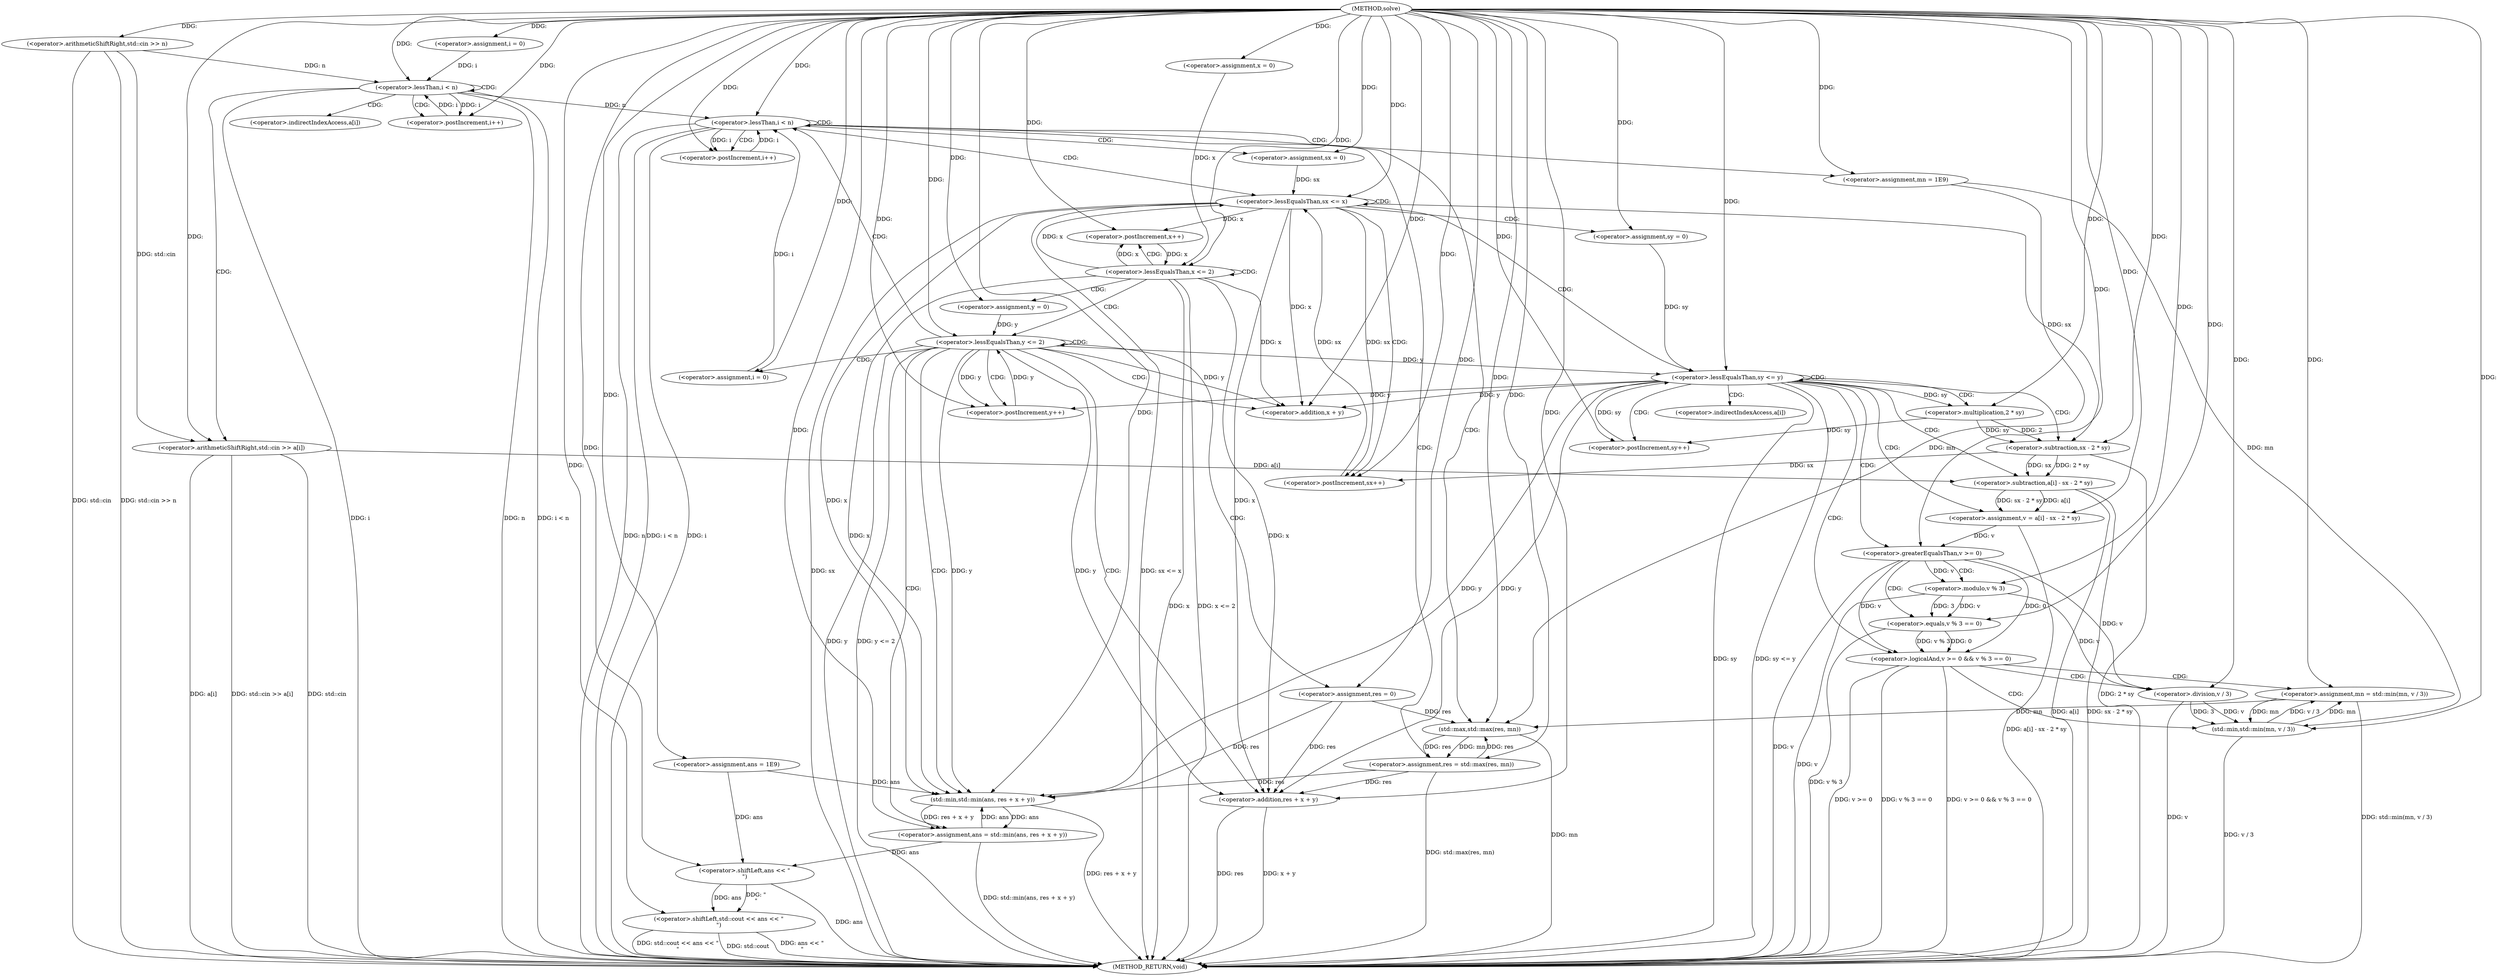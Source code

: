 digraph "solve" {  
"1000101" [label = "(METHOD,solve)" ]
"1000240" [label = "(METHOD_RETURN,void)" ]
"1000104" [label = "(<operator>.arithmeticShiftRight,std::cin >> n)" ]
"1000125" [label = "(<operator>.assignment,ans = 1E9)" ]
"1000235" [label = "(<operator>.shiftLeft,std::cout << ans << \"\n\")" ]
"1000110" [label = "(<operator>.assignment,i = 0)" ]
"1000113" [label = "(<operator>.lessThan,i < n)" ]
"1000116" [label = "(<operator>.postIncrement,i++)" ]
"1000130" [label = "(<operator>.assignment,x = 0)" ]
"1000133" [label = "(<operator>.lessEqualsThan,x <= 2)" ]
"1000136" [label = "(<operator>.postIncrement,x++)" ]
"1000119" [label = "(<operator>.arithmeticShiftRight,std::cin >> a[i])" ]
"1000237" [label = "(<operator>.shiftLeft,ans << \"\n\")" ]
"1000141" [label = "(<operator>.assignment,y = 0)" ]
"1000144" [label = "(<operator>.lessEqualsThan,y <= 2)" ]
"1000147" [label = "(<operator>.postIncrement,y++)" ]
"1000151" [label = "(<operator>.assignment,res = 0)" ]
"1000226" [label = "(<operator>.assignment,ans = std::min(ans, res + x + y))" ]
"1000156" [label = "(<operator>.assignment,i = 0)" ]
"1000159" [label = "(<operator>.lessThan,i < n)" ]
"1000162" [label = "(<operator>.postIncrement,i++)" ]
"1000166" [label = "(<operator>.assignment,mn = 1E9)" ]
"1000221" [label = "(<operator>.assignment,res = std::max(res, mn))" ]
"1000228" [label = "(std::min,std::min(ans, res + x + y))" ]
"1000171" [label = "(<operator>.assignment,sx = 0)" ]
"1000174" [label = "(<operator>.lessEqualsThan,sx <= x)" ]
"1000177" [label = "(<operator>.postIncrement,sx++)" ]
"1000230" [label = "(<operator>.addition,res + x + y)" ]
"1000223" [label = "(std::max,std::max(res, mn))" ]
"1000232" [label = "(<operator>.addition,x + y)" ]
"1000182" [label = "(<operator>.assignment,sy = 0)" ]
"1000185" [label = "(<operator>.lessEqualsThan,sy <= y)" ]
"1000188" [label = "(<operator>.postIncrement,sy++)" ]
"1000192" [label = "(<operator>.assignment,v = a[i] - sx - 2 * sy)" ]
"1000204" [label = "(<operator>.logicalAnd,v >= 0 && v % 3 == 0)" ]
"1000194" [label = "(<operator>.subtraction,a[i] - sx - 2 * sy)" ]
"1000214" [label = "(<operator>.assignment,mn = std::min(mn, v / 3))" ]
"1000198" [label = "(<operator>.subtraction,sx - 2 * sy)" ]
"1000205" [label = "(<operator>.greaterEqualsThan,v >= 0)" ]
"1000208" [label = "(<operator>.equals,v % 3 == 0)" ]
"1000200" [label = "(<operator>.multiplication,2 * sy)" ]
"1000209" [label = "(<operator>.modulo,v % 3)" ]
"1000216" [label = "(std::min,std::min(mn, v / 3))" ]
"1000218" [label = "(<operator>.division,v / 3)" ]
"1000121" [label = "(<operator>.indirectIndexAccess,a[i])" ]
"1000195" [label = "(<operator>.indirectIndexAccess,a[i])" ]
  "1000104" -> "1000240"  [ label = "DDG: std::cin"] 
  "1000104" -> "1000240"  [ label = "DDG: std::cin >> n"] 
  "1000113" -> "1000240"  [ label = "DDG: i"] 
  "1000113" -> "1000240"  [ label = "DDG: n"] 
  "1000113" -> "1000240"  [ label = "DDG: i < n"] 
  "1000133" -> "1000240"  [ label = "DDG: x"] 
  "1000133" -> "1000240"  [ label = "DDG: x <= 2"] 
  "1000237" -> "1000240"  [ label = "DDG: ans"] 
  "1000235" -> "1000240"  [ label = "DDG: ans << \"\n\""] 
  "1000235" -> "1000240"  [ label = "DDG: std::cout << ans << \"\n\""] 
  "1000144" -> "1000240"  [ label = "DDG: y"] 
  "1000144" -> "1000240"  [ label = "DDG: y <= 2"] 
  "1000159" -> "1000240"  [ label = "DDG: i"] 
  "1000159" -> "1000240"  [ label = "DDG: n"] 
  "1000159" -> "1000240"  [ label = "DDG: i < n"] 
  "1000230" -> "1000240"  [ label = "DDG: res"] 
  "1000230" -> "1000240"  [ label = "DDG: x + y"] 
  "1000228" -> "1000240"  [ label = "DDG: res + x + y"] 
  "1000226" -> "1000240"  [ label = "DDG: std::min(ans, res + x + y)"] 
  "1000174" -> "1000240"  [ label = "DDG: sx"] 
  "1000174" -> "1000240"  [ label = "DDG: sx <= x"] 
  "1000223" -> "1000240"  [ label = "DDG: mn"] 
  "1000221" -> "1000240"  [ label = "DDG: std::max(res, mn)"] 
  "1000185" -> "1000240"  [ label = "DDG: sy"] 
  "1000185" -> "1000240"  [ label = "DDG: sy <= y"] 
  "1000194" -> "1000240"  [ label = "DDG: a[i]"] 
  "1000198" -> "1000240"  [ label = "DDG: 2 * sy"] 
  "1000194" -> "1000240"  [ label = "DDG: sx - 2 * sy"] 
  "1000192" -> "1000240"  [ label = "DDG: a[i] - sx - 2 * sy"] 
  "1000205" -> "1000240"  [ label = "DDG: v"] 
  "1000204" -> "1000240"  [ label = "DDG: v >= 0"] 
  "1000209" -> "1000240"  [ label = "DDG: v"] 
  "1000208" -> "1000240"  [ label = "DDG: v % 3"] 
  "1000204" -> "1000240"  [ label = "DDG: v % 3 == 0"] 
  "1000204" -> "1000240"  [ label = "DDG: v >= 0 && v % 3 == 0"] 
  "1000218" -> "1000240"  [ label = "DDG: v"] 
  "1000216" -> "1000240"  [ label = "DDG: v / 3"] 
  "1000214" -> "1000240"  [ label = "DDG: std::min(mn, v / 3)"] 
  "1000119" -> "1000240"  [ label = "DDG: std::cin"] 
  "1000119" -> "1000240"  [ label = "DDG: a[i]"] 
  "1000119" -> "1000240"  [ label = "DDG: std::cin >> a[i]"] 
  "1000235" -> "1000240"  [ label = "DDG: std::cout"] 
  "1000101" -> "1000125"  [ label = "DDG: "] 
  "1000101" -> "1000104"  [ label = "DDG: "] 
  "1000101" -> "1000110"  [ label = "DDG: "] 
  "1000101" -> "1000130"  [ label = "DDG: "] 
  "1000101" -> "1000235"  [ label = "DDG: "] 
  "1000237" -> "1000235"  [ label = "DDG: \"\n\""] 
  "1000237" -> "1000235"  [ label = "DDG: ans"] 
  "1000110" -> "1000113"  [ label = "DDG: i"] 
  "1000116" -> "1000113"  [ label = "DDG: i"] 
  "1000101" -> "1000113"  [ label = "DDG: "] 
  "1000104" -> "1000113"  [ label = "DDG: n"] 
  "1000113" -> "1000116"  [ label = "DDG: i"] 
  "1000101" -> "1000116"  [ label = "DDG: "] 
  "1000130" -> "1000133"  [ label = "DDG: x"] 
  "1000136" -> "1000133"  [ label = "DDG: x"] 
  "1000101" -> "1000133"  [ label = "DDG: "] 
  "1000133" -> "1000136"  [ label = "DDG: x"] 
  "1000101" -> "1000136"  [ label = "DDG: "] 
  "1000174" -> "1000136"  [ label = "DDG: x"] 
  "1000125" -> "1000237"  [ label = "DDG: ans"] 
  "1000226" -> "1000237"  [ label = "DDG: ans"] 
  "1000101" -> "1000237"  [ label = "DDG: "] 
  "1000104" -> "1000119"  [ label = "DDG: std::cin"] 
  "1000101" -> "1000119"  [ label = "DDG: "] 
  "1000101" -> "1000141"  [ label = "DDG: "] 
  "1000141" -> "1000144"  [ label = "DDG: y"] 
  "1000147" -> "1000144"  [ label = "DDG: y"] 
  "1000101" -> "1000144"  [ label = "DDG: "] 
  "1000101" -> "1000147"  [ label = "DDG: "] 
  "1000144" -> "1000147"  [ label = "DDG: y"] 
  "1000185" -> "1000147"  [ label = "DDG: y"] 
  "1000101" -> "1000151"  [ label = "DDG: "] 
  "1000228" -> "1000226"  [ label = "DDG: res + x + y"] 
  "1000228" -> "1000226"  [ label = "DDG: ans"] 
  "1000101" -> "1000156"  [ label = "DDG: "] 
  "1000101" -> "1000226"  [ label = "DDG: "] 
  "1000156" -> "1000159"  [ label = "DDG: i"] 
  "1000162" -> "1000159"  [ label = "DDG: i"] 
  "1000101" -> "1000159"  [ label = "DDG: "] 
  "1000113" -> "1000159"  [ label = "DDG: n"] 
  "1000159" -> "1000162"  [ label = "DDG: i"] 
  "1000101" -> "1000162"  [ label = "DDG: "] 
  "1000101" -> "1000166"  [ label = "DDG: "] 
  "1000223" -> "1000221"  [ label = "DDG: mn"] 
  "1000223" -> "1000221"  [ label = "DDG: res"] 
  "1000125" -> "1000228"  [ label = "DDG: ans"] 
  "1000226" -> "1000228"  [ label = "DDG: ans"] 
  "1000101" -> "1000228"  [ label = "DDG: "] 
  "1000151" -> "1000228"  [ label = "DDG: res"] 
  "1000221" -> "1000228"  [ label = "DDG: res"] 
  "1000144" -> "1000228"  [ label = "DDG: y"] 
  "1000185" -> "1000228"  [ label = "DDG: y"] 
  "1000133" -> "1000228"  [ label = "DDG: x"] 
  "1000174" -> "1000228"  [ label = "DDG: x"] 
  "1000101" -> "1000171"  [ label = "DDG: "] 
  "1000101" -> "1000221"  [ label = "DDG: "] 
  "1000151" -> "1000230"  [ label = "DDG: res"] 
  "1000221" -> "1000230"  [ label = "DDG: res"] 
  "1000101" -> "1000230"  [ label = "DDG: "] 
  "1000144" -> "1000230"  [ label = "DDG: y"] 
  "1000185" -> "1000230"  [ label = "DDG: y"] 
  "1000133" -> "1000230"  [ label = "DDG: x"] 
  "1000174" -> "1000230"  [ label = "DDG: x"] 
  "1000171" -> "1000174"  [ label = "DDG: sx"] 
  "1000177" -> "1000174"  [ label = "DDG: sx"] 
  "1000101" -> "1000174"  [ label = "DDG: "] 
  "1000133" -> "1000174"  [ label = "DDG: x"] 
  "1000174" -> "1000177"  [ label = "DDG: sx"] 
  "1000198" -> "1000177"  [ label = "DDG: sx"] 
  "1000101" -> "1000177"  [ label = "DDG: "] 
  "1000151" -> "1000223"  [ label = "DDG: res"] 
  "1000221" -> "1000223"  [ label = "DDG: res"] 
  "1000101" -> "1000223"  [ label = "DDG: "] 
  "1000166" -> "1000223"  [ label = "DDG: mn"] 
  "1000214" -> "1000223"  [ label = "DDG: mn"] 
  "1000133" -> "1000232"  [ label = "DDG: x"] 
  "1000174" -> "1000232"  [ label = "DDG: x"] 
  "1000101" -> "1000232"  [ label = "DDG: "] 
  "1000144" -> "1000232"  [ label = "DDG: y"] 
  "1000185" -> "1000232"  [ label = "DDG: y"] 
  "1000101" -> "1000182"  [ label = "DDG: "] 
  "1000182" -> "1000185"  [ label = "DDG: sy"] 
  "1000188" -> "1000185"  [ label = "DDG: sy"] 
  "1000101" -> "1000185"  [ label = "DDG: "] 
  "1000144" -> "1000185"  [ label = "DDG: y"] 
  "1000200" -> "1000188"  [ label = "DDG: sy"] 
  "1000101" -> "1000188"  [ label = "DDG: "] 
  "1000194" -> "1000192"  [ label = "DDG: sx - 2 * sy"] 
  "1000194" -> "1000192"  [ label = "DDG: a[i]"] 
  "1000101" -> "1000192"  [ label = "DDG: "] 
  "1000119" -> "1000194"  [ label = "DDG: a[i]"] 
  "1000198" -> "1000194"  [ label = "DDG: 2 * sy"] 
  "1000198" -> "1000194"  [ label = "DDG: sx"] 
  "1000205" -> "1000204"  [ label = "DDG: 0"] 
  "1000205" -> "1000204"  [ label = "DDG: v"] 
  "1000208" -> "1000204"  [ label = "DDG: v % 3"] 
  "1000208" -> "1000204"  [ label = "DDG: 0"] 
  "1000216" -> "1000214"  [ label = "DDG: v / 3"] 
  "1000216" -> "1000214"  [ label = "DDG: mn"] 
  "1000174" -> "1000198"  [ label = "DDG: sx"] 
  "1000101" -> "1000198"  [ label = "DDG: "] 
  "1000200" -> "1000198"  [ label = "DDG: 2"] 
  "1000200" -> "1000198"  [ label = "DDG: sy"] 
  "1000192" -> "1000205"  [ label = "DDG: v"] 
  "1000101" -> "1000205"  [ label = "DDG: "] 
  "1000209" -> "1000208"  [ label = "DDG: v"] 
  "1000209" -> "1000208"  [ label = "DDG: 3"] 
  "1000101" -> "1000208"  [ label = "DDG: "] 
  "1000101" -> "1000214"  [ label = "DDG: "] 
  "1000101" -> "1000200"  [ label = "DDG: "] 
  "1000185" -> "1000200"  [ label = "DDG: sy"] 
  "1000205" -> "1000209"  [ label = "DDG: v"] 
  "1000101" -> "1000209"  [ label = "DDG: "] 
  "1000166" -> "1000216"  [ label = "DDG: mn"] 
  "1000214" -> "1000216"  [ label = "DDG: mn"] 
  "1000101" -> "1000216"  [ label = "DDG: "] 
  "1000218" -> "1000216"  [ label = "DDG: 3"] 
  "1000218" -> "1000216"  [ label = "DDG: v"] 
  "1000205" -> "1000218"  [ label = "DDG: v"] 
  "1000209" -> "1000218"  [ label = "DDG: v"] 
  "1000101" -> "1000218"  [ label = "DDG: "] 
  "1000113" -> "1000119"  [ label = "CDG: "] 
  "1000113" -> "1000121"  [ label = "CDG: "] 
  "1000113" -> "1000116"  [ label = "CDG: "] 
  "1000113" -> "1000113"  [ label = "CDG: "] 
  "1000133" -> "1000141"  [ label = "CDG: "] 
  "1000133" -> "1000133"  [ label = "CDG: "] 
  "1000133" -> "1000136"  [ label = "CDG: "] 
  "1000133" -> "1000144"  [ label = "CDG: "] 
  "1000144" -> "1000156"  [ label = "CDG: "] 
  "1000144" -> "1000230"  [ label = "CDG: "] 
  "1000144" -> "1000144"  [ label = "CDG: "] 
  "1000144" -> "1000159"  [ label = "CDG: "] 
  "1000144" -> "1000147"  [ label = "CDG: "] 
  "1000144" -> "1000151"  [ label = "CDG: "] 
  "1000144" -> "1000226"  [ label = "CDG: "] 
  "1000144" -> "1000232"  [ label = "CDG: "] 
  "1000144" -> "1000228"  [ label = "CDG: "] 
  "1000159" -> "1000174"  [ label = "CDG: "] 
  "1000159" -> "1000221"  [ label = "CDG: "] 
  "1000159" -> "1000166"  [ label = "CDG: "] 
  "1000159" -> "1000159"  [ label = "CDG: "] 
  "1000159" -> "1000171"  [ label = "CDG: "] 
  "1000159" -> "1000223"  [ label = "CDG: "] 
  "1000159" -> "1000162"  [ label = "CDG: "] 
  "1000174" -> "1000174"  [ label = "CDG: "] 
  "1000174" -> "1000182"  [ label = "CDG: "] 
  "1000174" -> "1000177"  [ label = "CDG: "] 
  "1000174" -> "1000185"  [ label = "CDG: "] 
  "1000185" -> "1000200"  [ label = "CDG: "] 
  "1000185" -> "1000195"  [ label = "CDG: "] 
  "1000185" -> "1000204"  [ label = "CDG: "] 
  "1000185" -> "1000188"  [ label = "CDG: "] 
  "1000185" -> "1000205"  [ label = "CDG: "] 
  "1000185" -> "1000194"  [ label = "CDG: "] 
  "1000185" -> "1000192"  [ label = "CDG: "] 
  "1000185" -> "1000198"  [ label = "CDG: "] 
  "1000185" -> "1000185"  [ label = "CDG: "] 
  "1000204" -> "1000216"  [ label = "CDG: "] 
  "1000204" -> "1000214"  [ label = "CDG: "] 
  "1000204" -> "1000218"  [ label = "CDG: "] 
  "1000205" -> "1000208"  [ label = "CDG: "] 
  "1000205" -> "1000209"  [ label = "CDG: "] 
}
